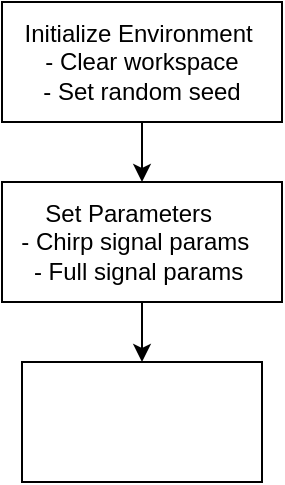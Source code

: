 <mxfile version="24.4.8" type="device">
  <diagram name="第 1 页" id="h47u6HvW6Kn50siEsPDA">
    <mxGraphModel dx="1002" dy="569" grid="1" gridSize="10" guides="1" tooltips="1" connect="1" arrows="1" fold="1" page="1" pageScale="1" pageWidth="827" pageHeight="1169" math="0" shadow="0">
      <root>
        <mxCell id="0" />
        <mxCell id="1" parent="0" />
        <mxCell id="IafrzDsK95tvuz6IEnEr-2" style="edgeStyle=orthogonalEdgeStyle;rounded=0;orthogonalLoop=1;jettySize=auto;html=1;exitX=0.5;exitY=1;exitDx=0;exitDy=0;" edge="1" parent="1" source="IafrzDsK95tvuz6IEnEr-1" target="IafrzDsK95tvuz6IEnEr-3">
          <mxGeometry relative="1" as="geometry">
            <mxPoint x="410" y="150" as="targetPoint" />
          </mxGeometry>
        </mxCell>
        <mxCell id="IafrzDsK95tvuz6IEnEr-1" value="&lt;div&gt;Initialize Environment&amp;nbsp;&lt;/div&gt;&lt;div&gt;&amp;nbsp; &amp;nbsp; &amp;nbsp; - Clear workspace&amp;nbsp; &amp;nbsp; &amp;nbsp;&amp;nbsp;&lt;/div&gt;&lt;div&gt;&amp;nbsp;- Set random seed&amp;nbsp;&lt;/div&gt;" style="rounded=0;whiteSpace=wrap;html=1;" vertex="1" parent="1">
          <mxGeometry x="340" y="50" width="140" height="60" as="geometry" />
        </mxCell>
        <mxCell id="IafrzDsK95tvuz6IEnEr-4" style="edgeStyle=orthogonalEdgeStyle;rounded=0;orthogonalLoop=1;jettySize=auto;html=1;exitX=0.5;exitY=1;exitDx=0;exitDy=0;" edge="1" parent="1" source="IafrzDsK95tvuz6IEnEr-3" target="IafrzDsK95tvuz6IEnEr-5">
          <mxGeometry relative="1" as="geometry">
            <mxPoint x="410" y="230" as="targetPoint" />
          </mxGeometry>
        </mxCell>
        <mxCell id="IafrzDsK95tvuz6IEnEr-3" value="&lt;div&gt;Set Parameters&amp;nbsp; &amp;nbsp;&amp;nbsp;&lt;/div&gt;&lt;div&gt;&lt;span style=&quot;background-color: initial;&quot;&gt;- Chirp signal params&amp;nbsp;&amp;nbsp;&lt;/span&gt;&lt;/div&gt;&lt;div&gt;- Full signal params&amp;nbsp;&lt;/div&gt;" style="rounded=0;whiteSpace=wrap;html=1;" vertex="1" parent="1">
          <mxGeometry x="340" y="140" width="140" height="60" as="geometry" />
        </mxCell>
        <mxCell id="IafrzDsK95tvuz6IEnEr-5" value="" style="rounded=0;whiteSpace=wrap;html=1;" vertex="1" parent="1">
          <mxGeometry x="350" y="230" width="120" height="60" as="geometry" />
        </mxCell>
      </root>
    </mxGraphModel>
  </diagram>
</mxfile>
